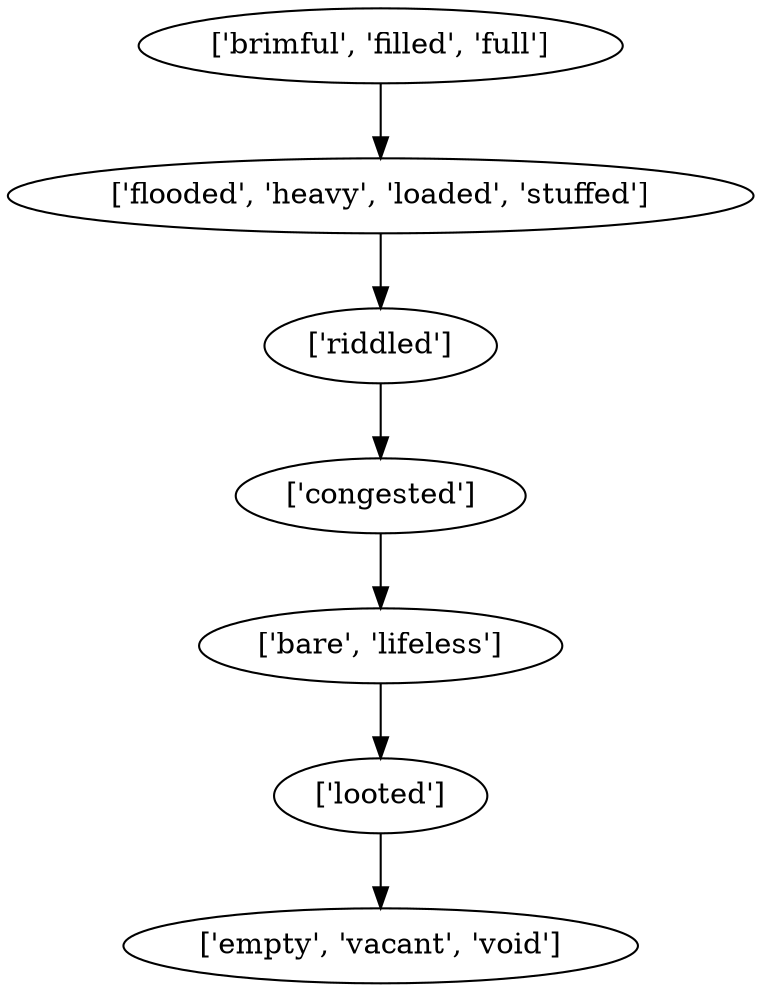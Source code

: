 strict digraph  {
	"['looted']" -> "['empty', 'vacant', 'void']";
	"['bare', 'lifeless']" -> "['looted']";
	"['riddled']" -> "['congested']";
	"['congested']" -> "['bare', 'lifeless']";
	"['flooded', 'heavy', 'loaded', 'stuffed']" -> "['riddled']";
	"['brimful', 'filled', 'full']" -> "['flooded', 'heavy', 'loaded', 'stuffed']";
}
